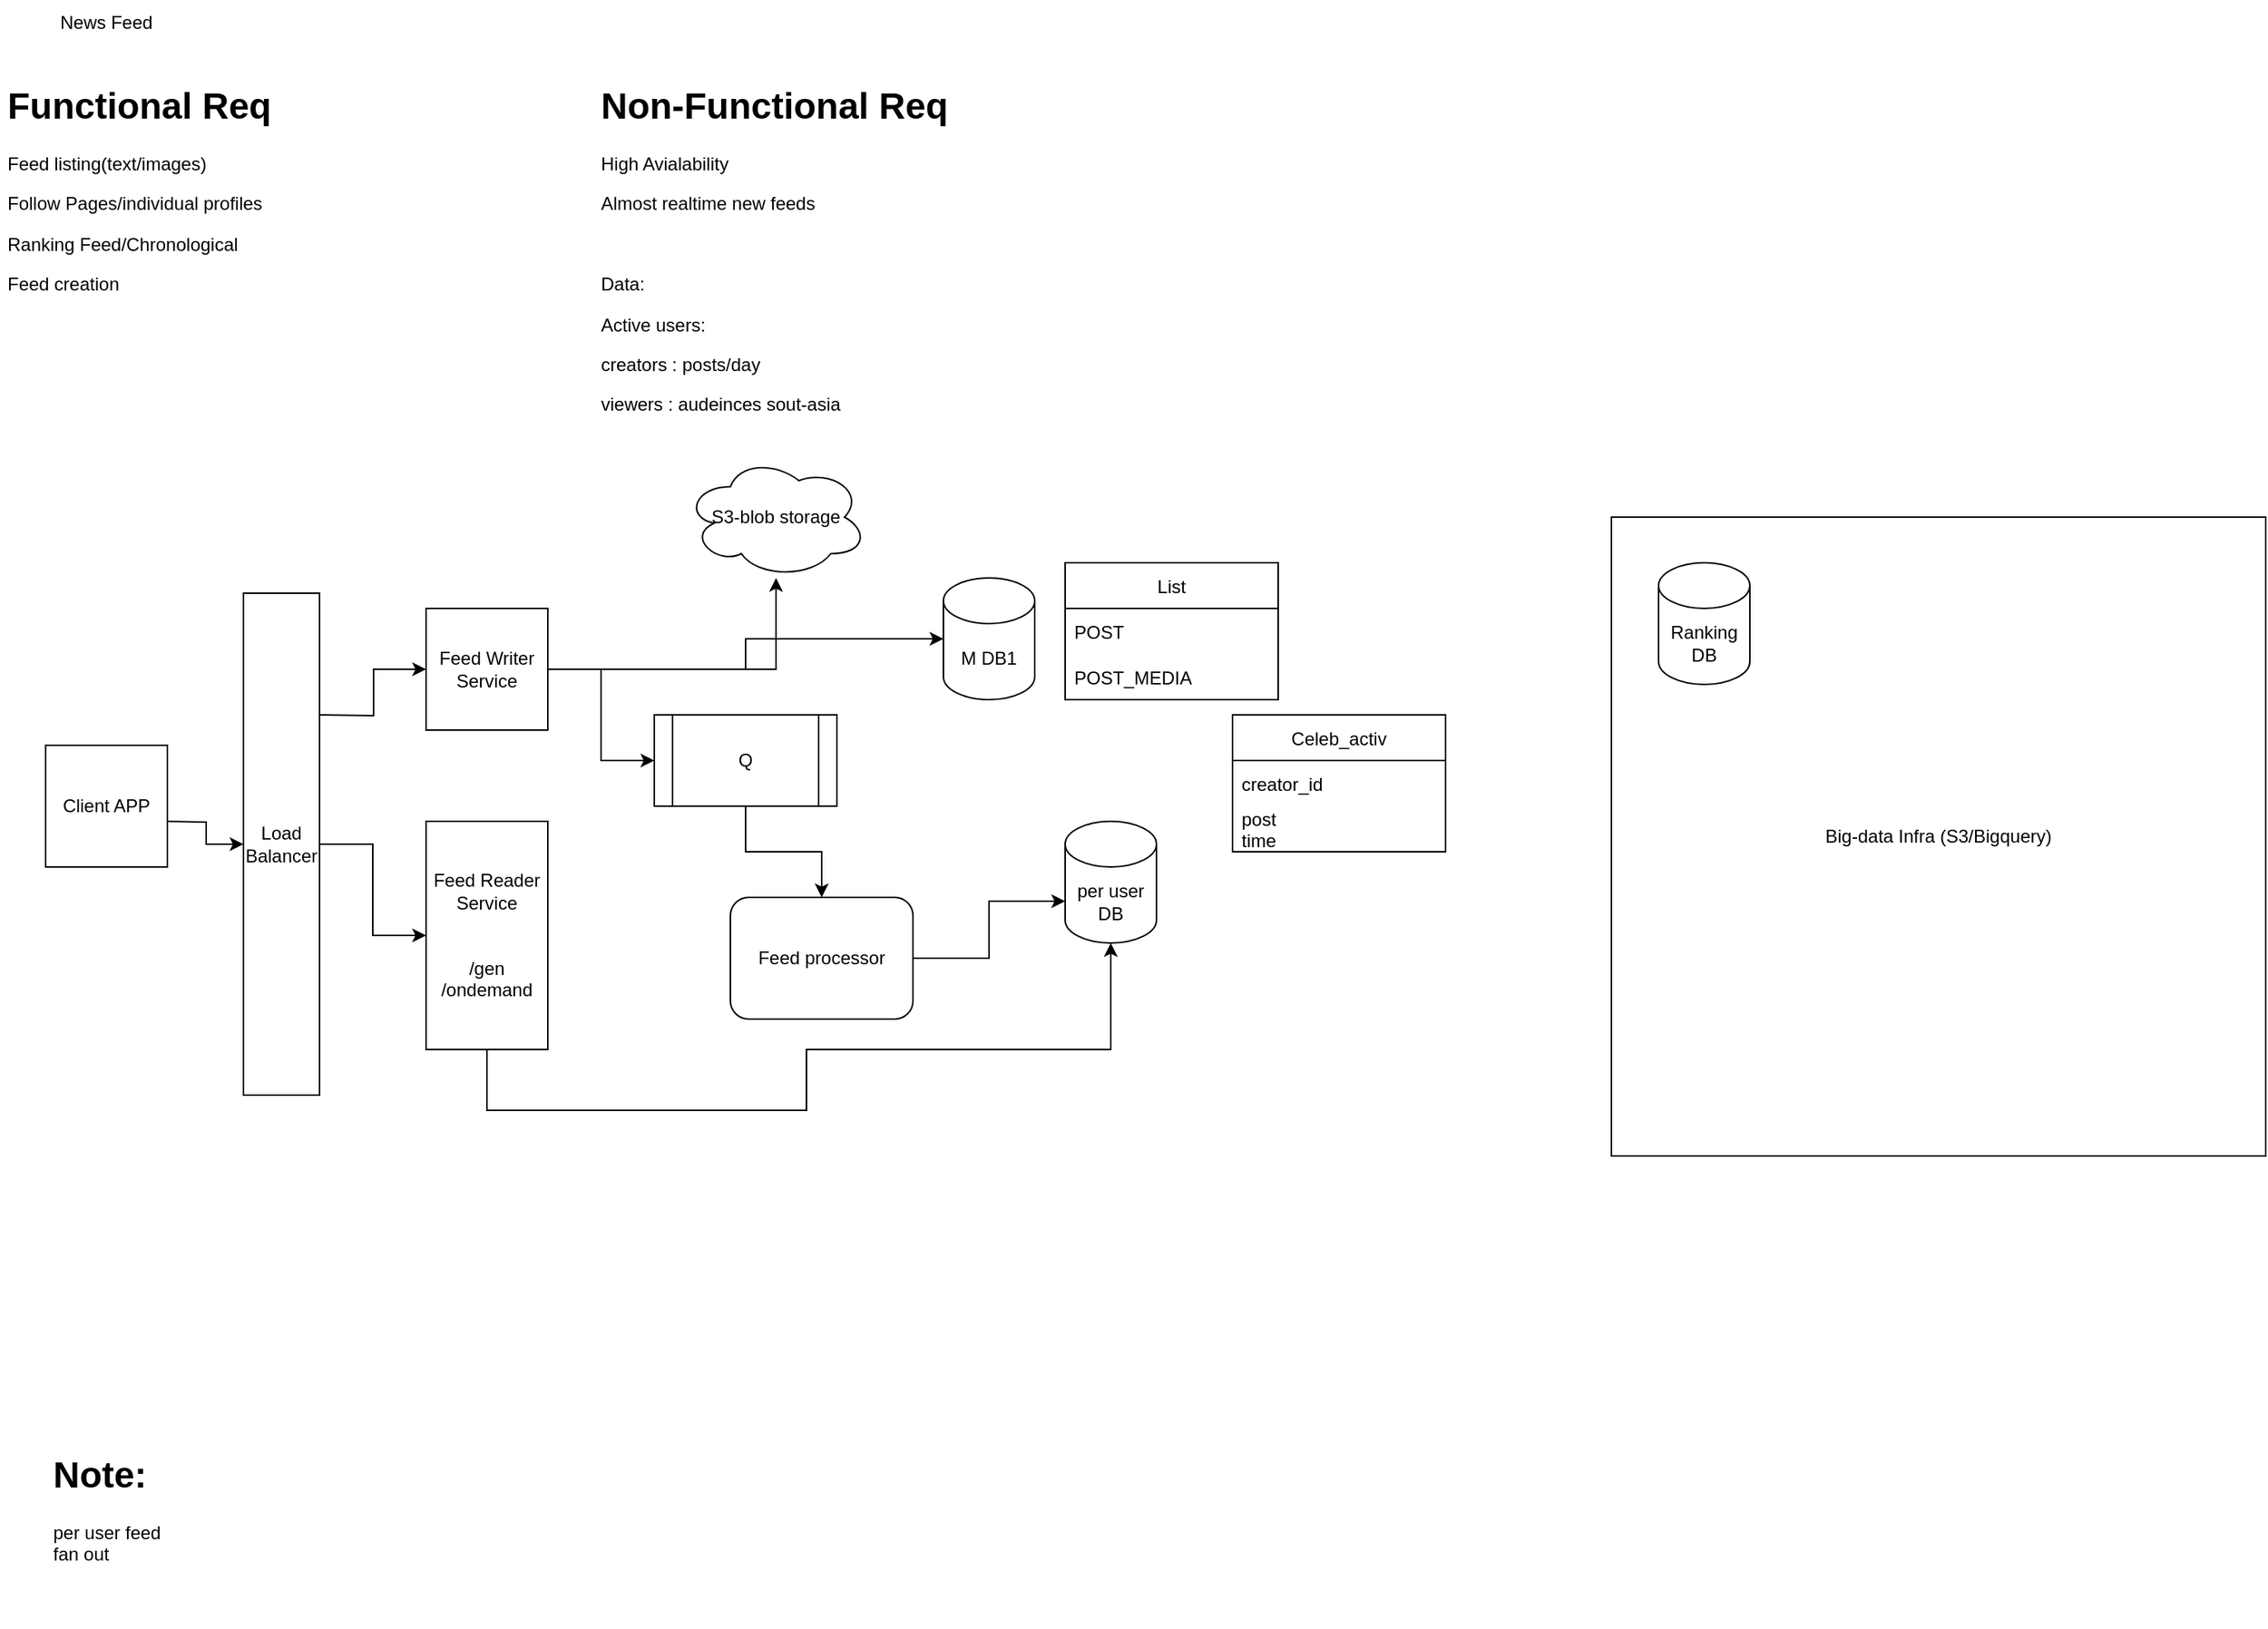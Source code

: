 <mxfile version="20.3.0" type="github">
  <diagram id="kVht2dFqDZtxLDpAcKP1" name="Page-1">
    <mxGraphModel dx="1298" dy="736" grid="1" gridSize="10" guides="1" tooltips="1" connect="1" arrows="1" fold="1" page="1" pageScale="1" pageWidth="850" pageHeight="1100" math="0" shadow="0">
      <root>
        <mxCell id="0" />
        <mxCell id="1" parent="0" />
        <mxCell id="rmcyfAUi83gi5xZLipTE-1" value="News Feed" style="text;html=1;strokeColor=none;fillColor=none;align=center;verticalAlign=middle;whiteSpace=wrap;rounded=0;" vertex="1" parent="1">
          <mxGeometry x="50" y="20" width="80" height="30" as="geometry" />
        </mxCell>
        <mxCell id="rmcyfAUi83gi5xZLipTE-3" value="&lt;h1&gt;Functional Req&lt;/h1&gt;&lt;p&gt;Feed listing(text/images)&lt;/p&gt;&lt;p&gt;Follow Pages/individual profiles&lt;/p&gt;&lt;p&gt;Ranking Feed/Chronological&lt;/p&gt;&lt;p&gt;Feed creation&lt;/p&gt;&lt;p&gt;&lt;br&gt;&lt;/p&gt;" style="text;html=1;strokeColor=none;fillColor=none;spacing=5;spacingTop=-20;whiteSpace=wrap;overflow=hidden;rounded=0;" vertex="1" parent="1">
          <mxGeometry x="20" y="70" width="260" height="200" as="geometry" />
        </mxCell>
        <mxCell id="rmcyfAUi83gi5xZLipTE-4" value="&lt;h1&gt;Non-Functional Req&lt;/h1&gt;&lt;p&gt;High Avialability&lt;/p&gt;&lt;p&gt;Almost realtime new feeds&lt;/p&gt;&lt;p&gt;&lt;br&gt;&lt;/p&gt;&lt;p&gt;Data:&lt;/p&gt;&lt;p&gt;Active users:&lt;/p&gt;&lt;p&gt;creators : posts/day&amp;nbsp;&lt;/p&gt;&lt;p&gt;viewers : audeinces sout-asia&lt;/p&gt;&lt;p&gt;&lt;br&gt;&lt;/p&gt;&lt;p&gt;&lt;br&gt;&lt;/p&gt;" style="text;html=1;strokeColor=none;fillColor=none;spacing=5;spacingTop=-20;whiteSpace=wrap;overflow=hidden;rounded=0;" vertex="1" parent="1">
          <mxGeometry x="410" y="70" width="300" height="240" as="geometry" />
        </mxCell>
        <mxCell id="rmcyfAUi83gi5xZLipTE-18" value="" style="edgeStyle=orthogonalEdgeStyle;rounded=0;orthogonalLoop=1;jettySize=auto;html=1;" edge="1" parent="1" source="rmcyfAUi83gi5xZLipTE-5" target="rmcyfAUi83gi5xZLipTE-12">
          <mxGeometry relative="1" as="geometry" />
        </mxCell>
        <mxCell id="rmcyfAUi83gi5xZLipTE-26" style="edgeStyle=orthogonalEdgeStyle;rounded=0;orthogonalLoop=1;jettySize=auto;html=1;" edge="1" parent="1" source="rmcyfAUi83gi5xZLipTE-5" target="rmcyfAUi83gi5xZLipTE-10">
          <mxGeometry relative="1" as="geometry" />
        </mxCell>
        <mxCell id="rmcyfAUi83gi5xZLipTE-33" style="edgeStyle=orthogonalEdgeStyle;rounded=0;orthogonalLoop=1;jettySize=auto;html=1;" edge="1" parent="1" source="rmcyfAUi83gi5xZLipTE-5" target="rmcyfAUi83gi5xZLipTE-32">
          <mxGeometry relative="1" as="geometry" />
        </mxCell>
        <mxCell id="rmcyfAUi83gi5xZLipTE-5" value="Feed Writer Service" style="whiteSpace=wrap;html=1;aspect=fixed;" vertex="1" parent="1">
          <mxGeometry x="300" y="420" width="80" height="80" as="geometry" />
        </mxCell>
        <mxCell id="rmcyfAUi83gi5xZLipTE-15" value="" style="edgeStyle=orthogonalEdgeStyle;rounded=0;orthogonalLoop=1;jettySize=auto;html=1;" edge="1" parent="1" target="rmcyfAUi83gi5xZLipTE-9">
          <mxGeometry relative="1" as="geometry">
            <mxPoint x="130" y="560" as="sourcePoint" />
          </mxGeometry>
        </mxCell>
        <mxCell id="rmcyfAUi83gi5xZLipTE-6" value="Client APP" style="whiteSpace=wrap;html=1;aspect=fixed;" vertex="1" parent="1">
          <mxGeometry x="50" y="510" width="80" height="80" as="geometry" />
        </mxCell>
        <mxCell id="rmcyfAUi83gi5xZLipTE-25" style="edgeStyle=orthogonalEdgeStyle;rounded=0;orthogonalLoop=1;jettySize=auto;html=1;entryX=0.5;entryY=1;entryDx=0;entryDy=0;entryPerimeter=0;" edge="1" parent="1" source="rmcyfAUi83gi5xZLipTE-8" target="rmcyfAUi83gi5xZLipTE-23">
          <mxGeometry relative="1" as="geometry">
            <Array as="points">
              <mxPoint x="340" y="750" />
              <mxPoint x="550" y="750" />
              <mxPoint x="550" y="710" />
              <mxPoint x="750" y="710" />
            </Array>
          </mxGeometry>
        </mxCell>
        <mxCell id="rmcyfAUi83gi5xZLipTE-8" value="Feed Reader Service&lt;br&gt;&lt;br&gt;&lt;br&gt;/gen&lt;br&gt;/ondemand" style="rounded=0;whiteSpace=wrap;html=1;" vertex="1" parent="1">
          <mxGeometry x="300" y="560" width="80" height="150" as="geometry" />
        </mxCell>
        <mxCell id="rmcyfAUi83gi5xZLipTE-16" value="" style="edgeStyle=orthogonalEdgeStyle;rounded=0;orthogonalLoop=1;jettySize=auto;html=1;" edge="1" parent="1" source="rmcyfAUi83gi5xZLipTE-9" target="rmcyfAUi83gi5xZLipTE-8">
          <mxGeometry relative="1" as="geometry" />
        </mxCell>
        <mxCell id="rmcyfAUi83gi5xZLipTE-9" value="Load Balancer" style="rounded=0;whiteSpace=wrap;html=1;" vertex="1" parent="1">
          <mxGeometry x="180" y="410" width="50" height="330" as="geometry" />
        </mxCell>
        <mxCell id="rmcyfAUi83gi5xZLipTE-10" value="M DB1" style="shape=cylinder3;whiteSpace=wrap;html=1;boundedLbl=1;backgroundOutline=1;size=15;" vertex="1" parent="1">
          <mxGeometry x="640" y="400" width="60" height="80" as="geometry" />
        </mxCell>
        <mxCell id="rmcyfAUi83gi5xZLipTE-22" style="edgeStyle=orthogonalEdgeStyle;rounded=0;orthogonalLoop=1;jettySize=auto;html=1;" edge="1" parent="1" source="rmcyfAUi83gi5xZLipTE-12" target="rmcyfAUi83gi5xZLipTE-13">
          <mxGeometry relative="1" as="geometry" />
        </mxCell>
        <mxCell id="rmcyfAUi83gi5xZLipTE-12" value="Q" style="shape=process;whiteSpace=wrap;html=1;backgroundOutline=1;" vertex="1" parent="1">
          <mxGeometry x="450" y="490" width="120" height="60" as="geometry" />
        </mxCell>
        <mxCell id="rmcyfAUi83gi5xZLipTE-24" style="edgeStyle=orthogonalEdgeStyle;rounded=0;orthogonalLoop=1;jettySize=auto;html=1;entryX=0;entryY=0;entryDx=0;entryDy=52.5;entryPerimeter=0;" edge="1" parent="1" source="rmcyfAUi83gi5xZLipTE-13" target="rmcyfAUi83gi5xZLipTE-23">
          <mxGeometry relative="1" as="geometry" />
        </mxCell>
        <mxCell id="rmcyfAUi83gi5xZLipTE-13" value="Feed processor" style="rounded=1;whiteSpace=wrap;html=1;" vertex="1" parent="1">
          <mxGeometry x="500" y="610" width="120" height="80" as="geometry" />
        </mxCell>
        <mxCell id="rmcyfAUi83gi5xZLipTE-14" value="&lt;h1&gt;Note:&lt;/h1&gt;&lt;div&gt;per user feed&lt;/div&gt;&lt;div&gt;fan out&lt;/div&gt;&lt;div&gt;&lt;br&gt;&lt;/div&gt;" style="text;html=1;strokeColor=none;fillColor=none;spacing=5;spacingTop=-20;whiteSpace=wrap;overflow=hidden;rounded=0;" vertex="1" parent="1">
          <mxGeometry x="50" y="970" width="190" height="120" as="geometry" />
        </mxCell>
        <mxCell id="rmcyfAUi83gi5xZLipTE-17" value="" style="edgeStyle=orthogonalEdgeStyle;rounded=0;orthogonalLoop=1;jettySize=auto;html=1;entryX=0;entryY=0.5;entryDx=0;entryDy=0;" edge="1" parent="1" target="rmcyfAUi83gi5xZLipTE-5">
          <mxGeometry relative="1" as="geometry">
            <mxPoint x="230" y="490" as="sourcePoint" />
            <mxPoint x="300" y="550" as="targetPoint" />
          </mxGeometry>
        </mxCell>
        <mxCell id="rmcyfAUi83gi5xZLipTE-23" value="per user DB" style="shape=cylinder3;whiteSpace=wrap;html=1;boundedLbl=1;backgroundOutline=1;size=15;" vertex="1" parent="1">
          <mxGeometry x="720" y="560" width="60" height="80" as="geometry" />
        </mxCell>
        <mxCell id="rmcyfAUi83gi5xZLipTE-28" value="List" style="swimlane;fontStyle=0;childLayout=stackLayout;horizontal=1;startSize=30;horizontalStack=0;resizeParent=1;resizeParentMax=0;resizeLast=0;collapsible=1;marginBottom=0;" vertex="1" parent="1">
          <mxGeometry x="720" y="390" width="140" height="90" as="geometry" />
        </mxCell>
        <mxCell id="rmcyfAUi83gi5xZLipTE-29" value="POST" style="text;strokeColor=none;fillColor=none;align=left;verticalAlign=middle;spacingLeft=4;spacingRight=4;overflow=hidden;points=[[0,0.5],[1,0.5]];portConstraint=eastwest;rotatable=0;" vertex="1" parent="rmcyfAUi83gi5xZLipTE-28">
          <mxGeometry y="30" width="140" height="30" as="geometry" />
        </mxCell>
        <mxCell id="rmcyfAUi83gi5xZLipTE-30" value="POST_MEDIA" style="text;strokeColor=none;fillColor=none;align=left;verticalAlign=middle;spacingLeft=4;spacingRight=4;overflow=hidden;points=[[0,0.5],[1,0.5]];portConstraint=eastwest;rotatable=0;" vertex="1" parent="rmcyfAUi83gi5xZLipTE-28">
          <mxGeometry y="60" width="140" height="30" as="geometry" />
        </mxCell>
        <mxCell id="rmcyfAUi83gi5xZLipTE-32" value="S3-blob storage" style="ellipse;shape=cloud;whiteSpace=wrap;html=1;" vertex="1" parent="1">
          <mxGeometry x="470" y="320" width="120" height="80" as="geometry" />
        </mxCell>
        <mxCell id="rmcyfAUi83gi5xZLipTE-34" value="Celeb_activ" style="swimlane;fontStyle=0;childLayout=stackLayout;horizontal=1;startSize=30;horizontalStack=0;resizeParent=1;resizeParentMax=0;resizeLast=0;collapsible=1;marginBottom=0;" vertex="1" parent="1">
          <mxGeometry x="830" y="490" width="140" height="90" as="geometry" />
        </mxCell>
        <mxCell id="rmcyfAUi83gi5xZLipTE-35" value="creator_id" style="text;strokeColor=none;fillColor=none;align=left;verticalAlign=middle;spacingLeft=4;spacingRight=4;overflow=hidden;points=[[0,0.5],[1,0.5]];portConstraint=eastwest;rotatable=0;" vertex="1" parent="rmcyfAUi83gi5xZLipTE-34">
          <mxGeometry y="30" width="140" height="30" as="geometry" />
        </mxCell>
        <mxCell id="rmcyfAUi83gi5xZLipTE-36" value="post&#xa;time" style="text;strokeColor=none;fillColor=none;align=left;verticalAlign=middle;spacingLeft=4;spacingRight=4;overflow=hidden;points=[[0,0.5],[1,0.5]];portConstraint=eastwest;rotatable=0;" vertex="1" parent="rmcyfAUi83gi5xZLipTE-34">
          <mxGeometry y="60" width="140" height="30" as="geometry" />
        </mxCell>
        <mxCell id="rmcyfAUi83gi5xZLipTE-37" value="Big-data Infra (S3/Bigquery)" style="rounded=0;whiteSpace=wrap;html=1;" vertex="1" parent="1">
          <mxGeometry x="1079" y="360" width="430" height="420" as="geometry" />
        </mxCell>
        <mxCell id="rmcyfAUi83gi5xZLipTE-38" value="Ranking DB" style="shape=cylinder3;whiteSpace=wrap;html=1;boundedLbl=1;backgroundOutline=1;size=15;" vertex="1" parent="1">
          <mxGeometry x="1110" y="390" width="60" height="80" as="geometry" />
        </mxCell>
      </root>
    </mxGraphModel>
  </diagram>
</mxfile>
